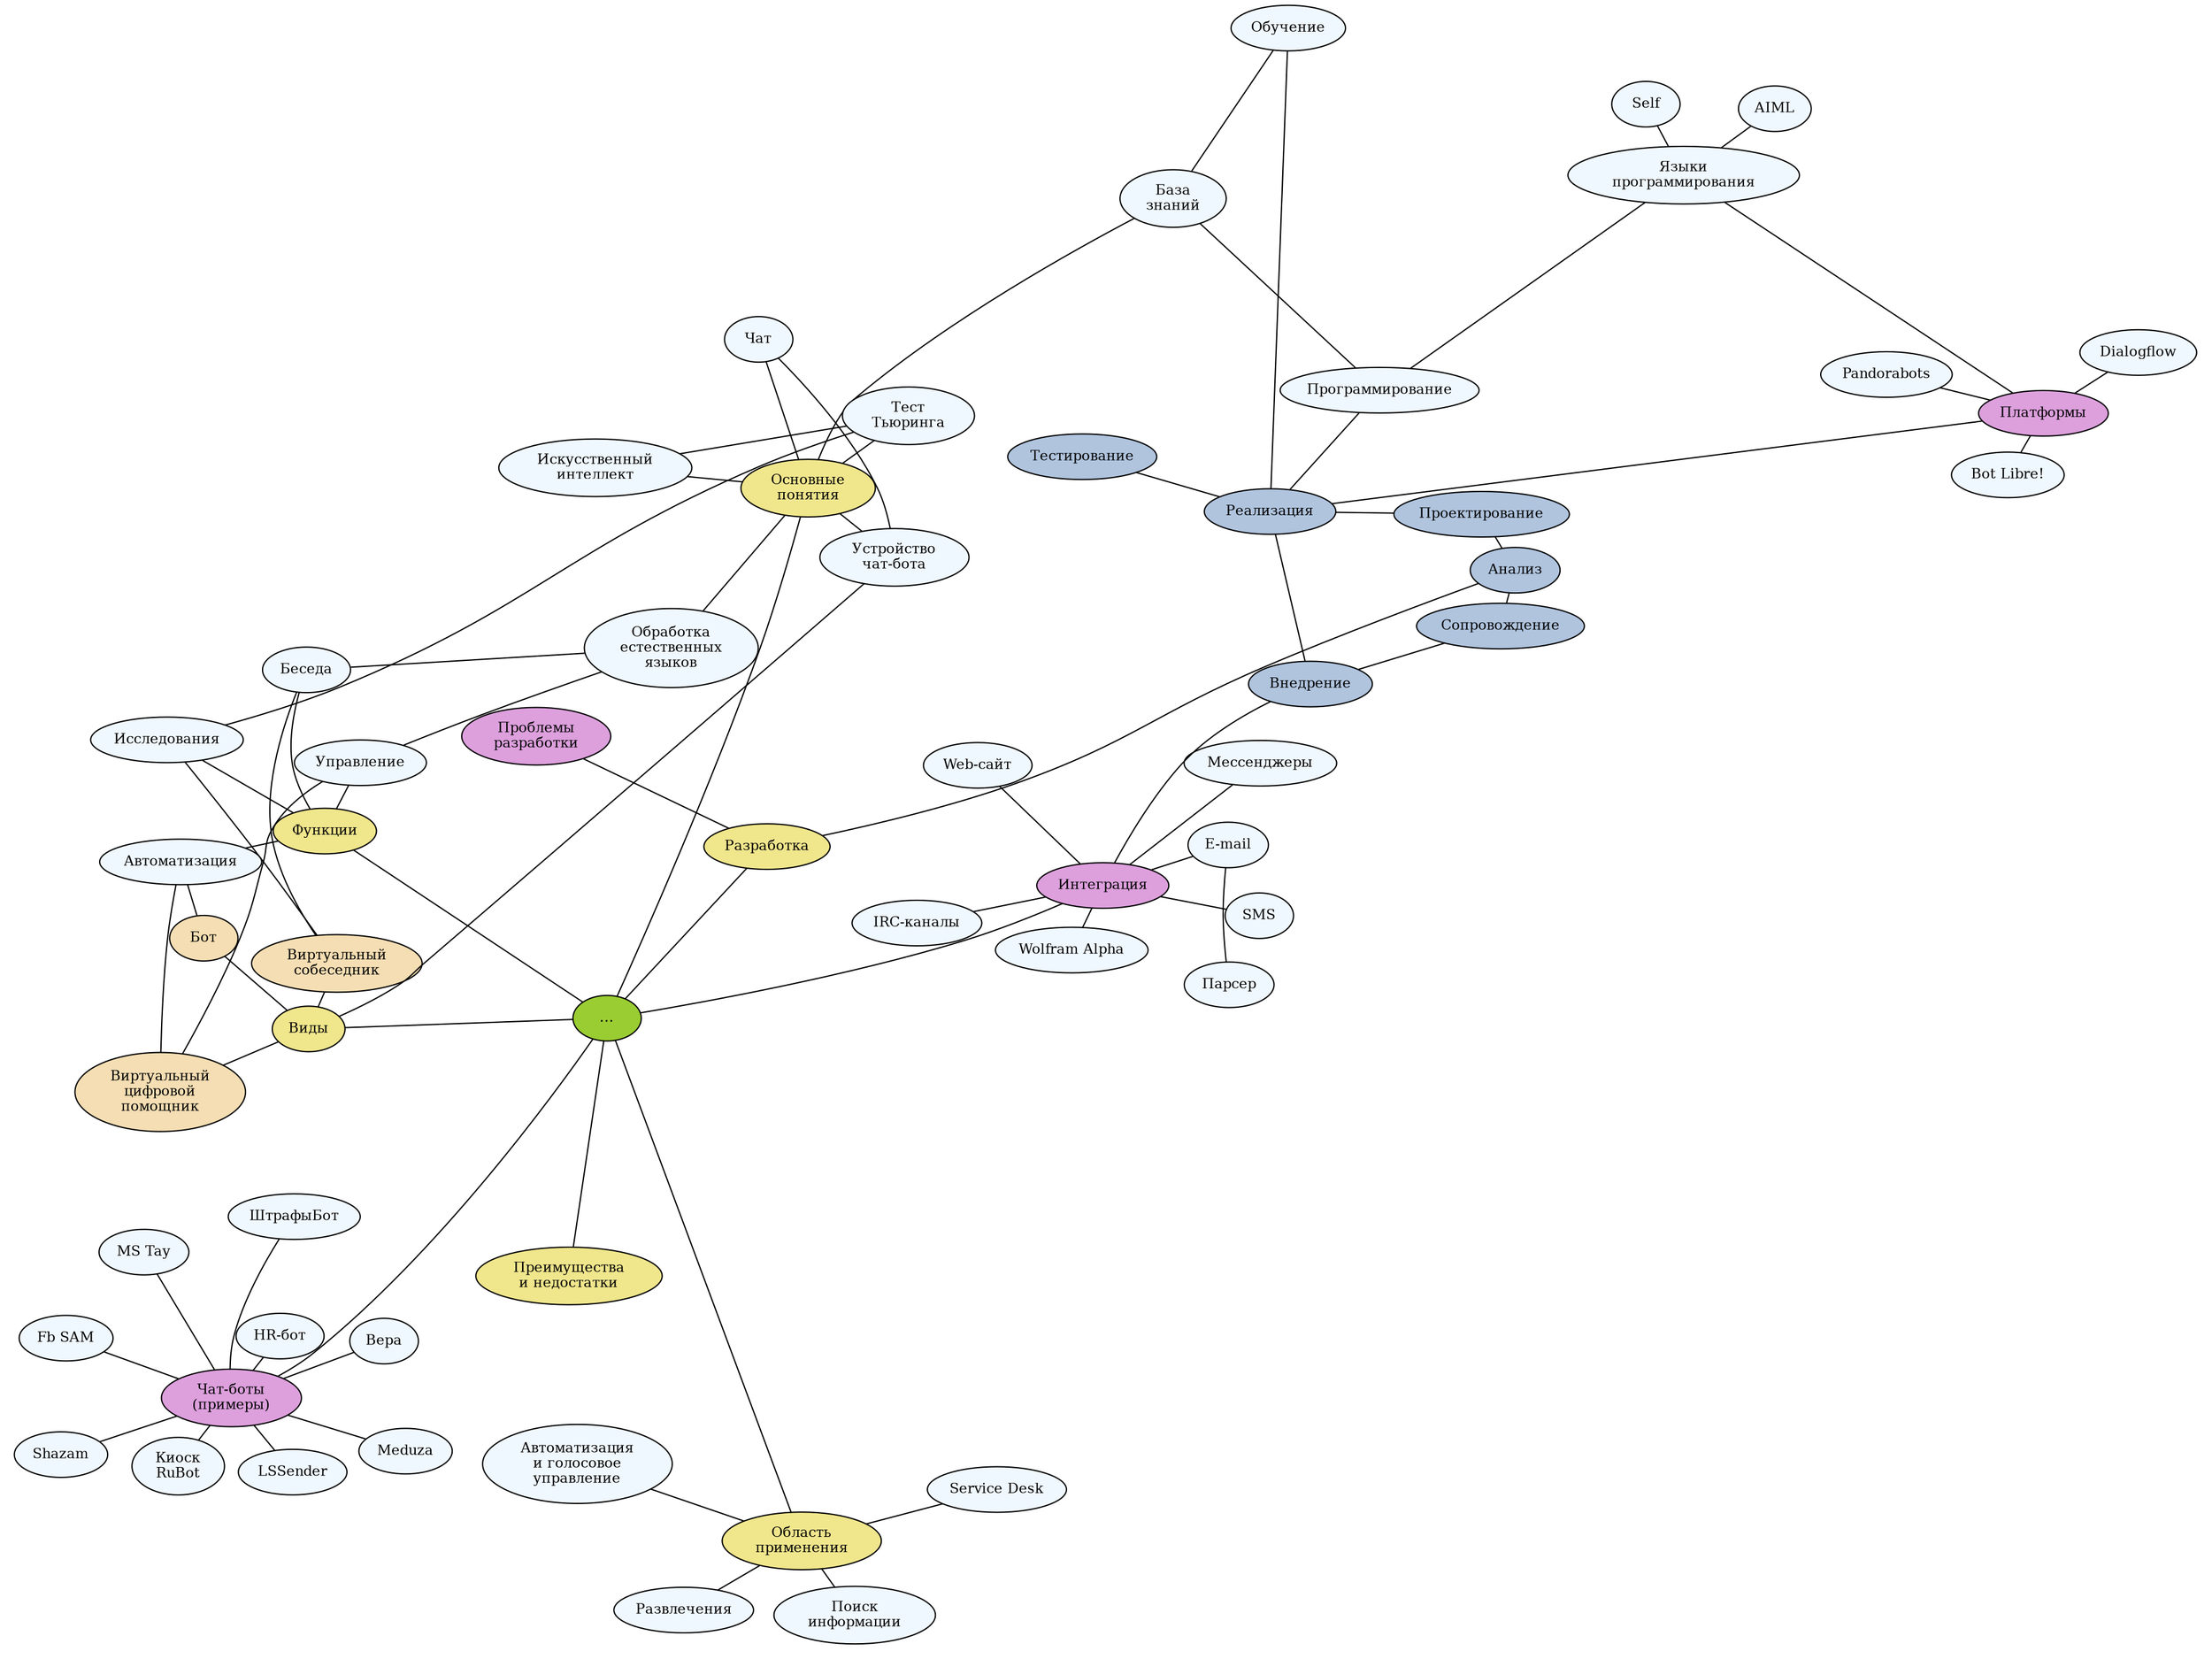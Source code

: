 graph chatbots {

// Configuration

graph [
center = true,
charset = "UTF-8",
label = "",
labelloc = "t",
labeljust = "c",
fontsize = 13,
style = invis,
layout = fdp,
splines = true
];

node [
fontsize = 11,
style = filled,
fillcolor = AliceBlue
];

edge [
style = solid
];

// Nodes

all [label = "..." fillcolor = YellowGreen];
chatbots [label = "Чат-боты\n(примеры)" fillcolor = Plum];

basics [label = "Основные\nпонятия" fillcolor = Khaki];
types [label = "Виды" fillcolor = Khaki];
functions [label = "Функции" fillcolor = Khaki];
development [label = "Разработка" fillcolor = Khaki];
benefits [label = "Преимущества\nи недостатки" fillcolor = Khaki];
applications [label = "Область\nприменения" fillcolor = Khaki];

talk [label = "Беседа"];
automation [label = "Автоматизация"];
control [label = "Управление"];
research [label = "Исследования"];

ibot [label = "Бот" fillcolor = Wheat];
chatbot [label = "Виртуальный\nсобеседник" fillcolor = Wheat];
VDA [label = "Виртуальный\nцифровой\nпомощник" fillcolor = Wheat];

knowledge_base [label = "База\nзнаний"];
AI [label = "Искусственный\nинтеллект"];
NLP [label = "Обработка\nестественных\nязыков"];
principles [label = "Устройство\nчат-бота"];

issues [label = "Проблемы\nразработки" fillcolor = Plum];
integration [label = "Интеграция" fillcolor = Plum];
platforms [label = "Платформы" fillcolor = Plum];

analysis [label = "Анализ" fillcolor = LightSteelBlue];
planning [label = "Проектирование" fillcolor = LightSteelBlue];
implementation [label = "Реализация" fillcolor = LightSteelBlue];
testing [label = "Тестирование" fillcolor = LightSteelBlue];
deployment [label = "Внедрение" fillcolor = LightSteelBlue];
maintenance [label = "Сопровождение" fillcolor = LightSteelBlue];

coding [label = "Программирование"];
training [label = "Обучение"];
languages [label = "Языки\nпрограммирования"];
turing [label = "Тест\nТьюринга"];

// Edges

all -- basics;
all -- types;
all -- functions;
all -- chatbots;
all -- development;
all -- integration;
all -- benefits;
all -- applications;

subgraph cluster_basics {
    basics -- AI;
    basics -- NLP;
    basics -- principles;

    //basics -- chatbot;
    //basics -- ibot;
    //basics -- VDA;
    basics -- turing;
    basics -- "Чат";
};
basics -- knowledge_base;

principles -- "Чат";
AI -- turing;
research -- turing;
//AI -- chatbot;

subgraph cluster_examples {
    chatbots -- "Meduza";
    chatbots -- "Fb SAM";
    chatbots -- "Shazam";
    chatbots -- "HR-бот";
    chatbots -- "ШтрафыБот";
    chatbots -- "Вера";
    chatbots -- "Киоск\nRuBot";
    chatbots -- "LSSender";
    chatbots -- "MS Tay";
};

subgraph cluster_types {
    types -- chatbot;
    types -- ibot;
    types -- VDA;
    //types -- functions;
};

subgraph cluster_functions {
    functions -- talk;
    functions -- automation;
    functions -- control;
    functions -- research;
};

talk -- chatbot;
automation -- ibot;
automation -- VDA;
control -- VDA;
research -- chatbot;

types -- principles;

NLP -- control;
NLP -- talk;

development -- analysis;
//development -- planning;
//development -- implementation;
//development -- testing;
//development -- deployment;
//development -- maintenance;
development -- issues;

// Development cycle
subgraph cluster_development {
    //all -- development;
    maintenance -- analysis;
    analysis -- planning;
    planning -- implementation;
    implementation -- testing;
    implementation -- deployment;
    deployment -- maintenance;
};

implementation -- coding;
implementation -- platforms;
implementation -- training;

training -- knowledge_base;
coding -- knowledge_base;

coding -- languages;
platforms -- languages;

subgraph cluster_languages {
    languages -- "AIML";
    languages -- "Self";
};

deployment -- integration;
//deployment -- platforms;

subgraph cluster_platforms {
    platforms -- "Bot Libre!";
    platforms -- "Pandorabots";
    platforms -- "Dialogflow";
};

subgraph cluster_integration {
    integration -- "Мессенджеры";
    integration -- "E-mail";
    integration -- "SMS";
    integration -- "Web-сайт";
    integration -- "Wolfram Alpha";
    integration -- "IRC-каналы";
    "E-mail" -- "Парсер";
};

subgraph cluster_applications {
    //applications -- deployment;
    applications -- "Развлечения";
    applications -- "Service Desk";
    applications -- "Поиск\nинформации";
    applications -- "Автоматизация\nи голосовое\nуправление";
};
}

// vim: si et ts=4 sw=4:
